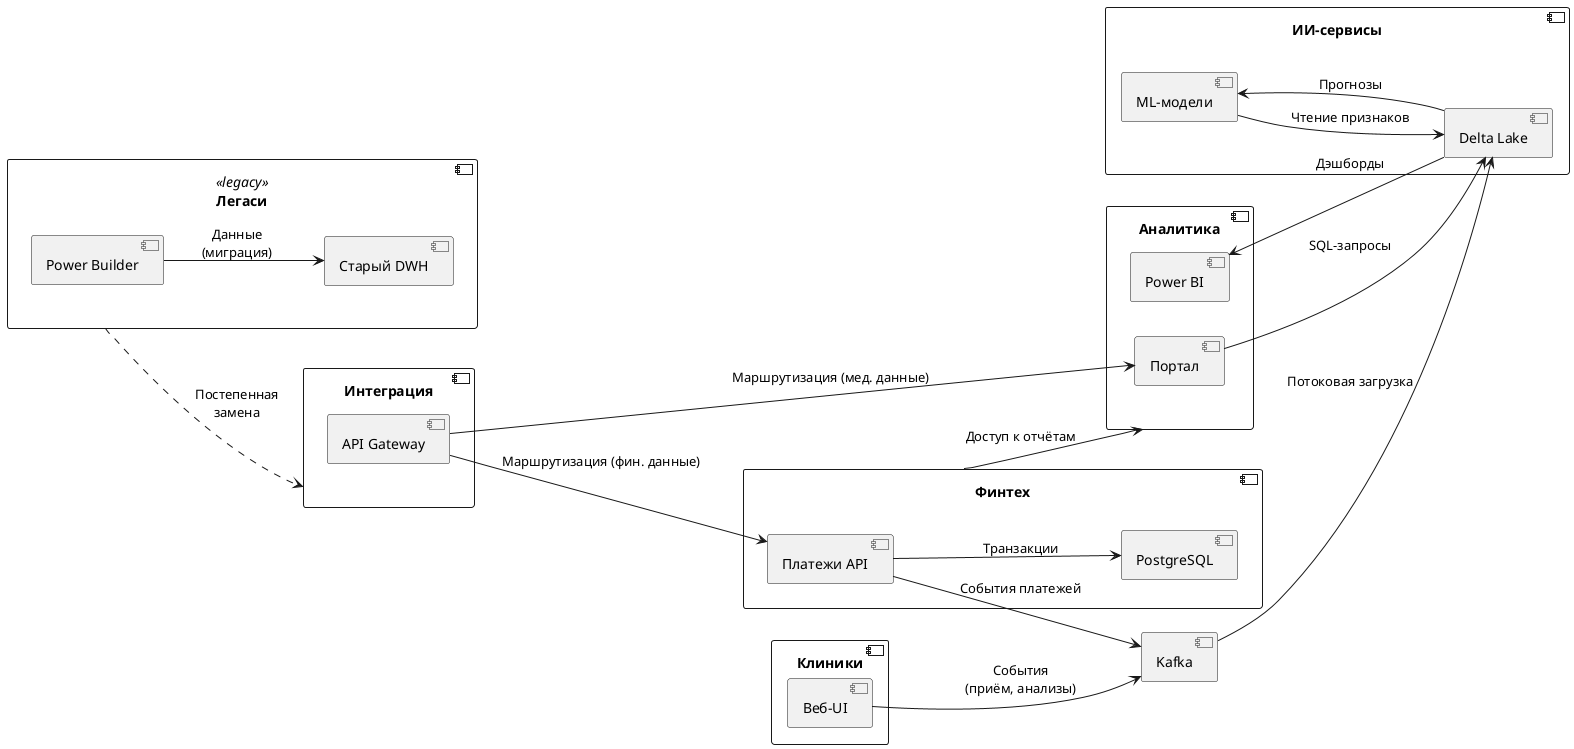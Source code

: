 @startuml Будущее_2.0_Data_Flow

left to right direction

component "Клиники" as clinics {
  [Веб-UI]
}

 [Веб-UI] --> [Kafka] : События\n(приём, анализы)

component "Финтех" as fintech {
  [Платежи API] --> [PostgreSQL] : Транзакции
  [Платежи API] --> [Kafka] : События платежей
}

component "ИИ-сервисы" as ai {
  [ML-модели] --> [Delta Lake] : Чтение признаков
  [Delta Lake] --> [ML-модели] : Прогнозы
}

component "Аналитика" as analytics {
  [Портал] --> [Delta Lake] : SQL-запросы
  [Delta Lake] --> [Power BI] : Дэшборды
}

component "Интеграция" as integration {
  [Kafka] --> [Delta Lake] : Потоковая загрузка
  [API Gateway] --> [Платежи API] : Маршрутизация (фин. данные)
  [API Gateway] --> [Портал] : Маршрутизация (мед. данные)
}

component "Легаси" <<legacy>> as legacy {
  [Power Builder] --> [Старый DWH] : Данные\n(миграция)
}

legacy ..> integration : Постепенная\nзамена
fintech --> analytics : Доступ к отчётам

@enduml